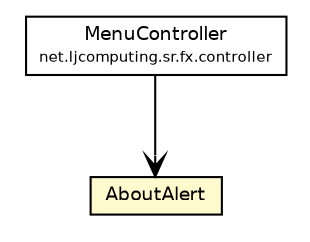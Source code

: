 #!/usr/local/bin/dot
#
# Class diagram 
# Generated by UMLGraph version R5_6 (http://www.umlgraph.org/)
#

digraph G {
	edge [fontname="Helvetica",fontsize=10,labelfontname="Helvetica",labelfontsize=10];
	node [fontname="Helvetica",fontsize=10,shape=plaintext];
	nodesep=0.25;
	ranksep=0.5;
	// net.ljcomputing.sr.fx.controller.MenuController
	c1773 [label=<<table title="net.ljcomputing.sr.fx.controller.MenuController" border="0" cellborder="1" cellspacing="0" cellpadding="2" port="p" href="../../sr/fx/controller/MenuController.html">
		<tr><td><table border="0" cellspacing="0" cellpadding="1">
<tr><td align="center" balign="center"> MenuController </td></tr>
<tr><td align="center" balign="center"><font point-size="7.0"> net.ljcomputing.sr.fx.controller </font></td></tr>
		</table></td></tr>
		</table>>, URL="../../sr/fx/controller/MenuController.html", fontname="Helvetica", fontcolor="black", fontsize=9.0];
	// net.ljcomputing.fx.alert.AboutAlert
	c1812 [label=<<table title="net.ljcomputing.fx.alert.AboutAlert" border="0" cellborder="1" cellspacing="0" cellpadding="2" port="p" bgcolor="lemonChiffon" href="./AboutAlert.html">
		<tr><td><table border="0" cellspacing="0" cellpadding="1">
<tr><td align="center" balign="center"> AboutAlert </td></tr>
		</table></td></tr>
		</table>>, URL="./AboutAlert.html", fontname="Helvetica", fontcolor="black", fontsize=9.0];
	// net.ljcomputing.sr.fx.controller.MenuController NAVASSOC net.ljcomputing.fx.alert.AboutAlert
	c1773:p -> c1812:p [taillabel="", label="", headlabel="", fontname="Helvetica", fontcolor="black", fontsize=10.0, color="black", arrowhead=open];
}

